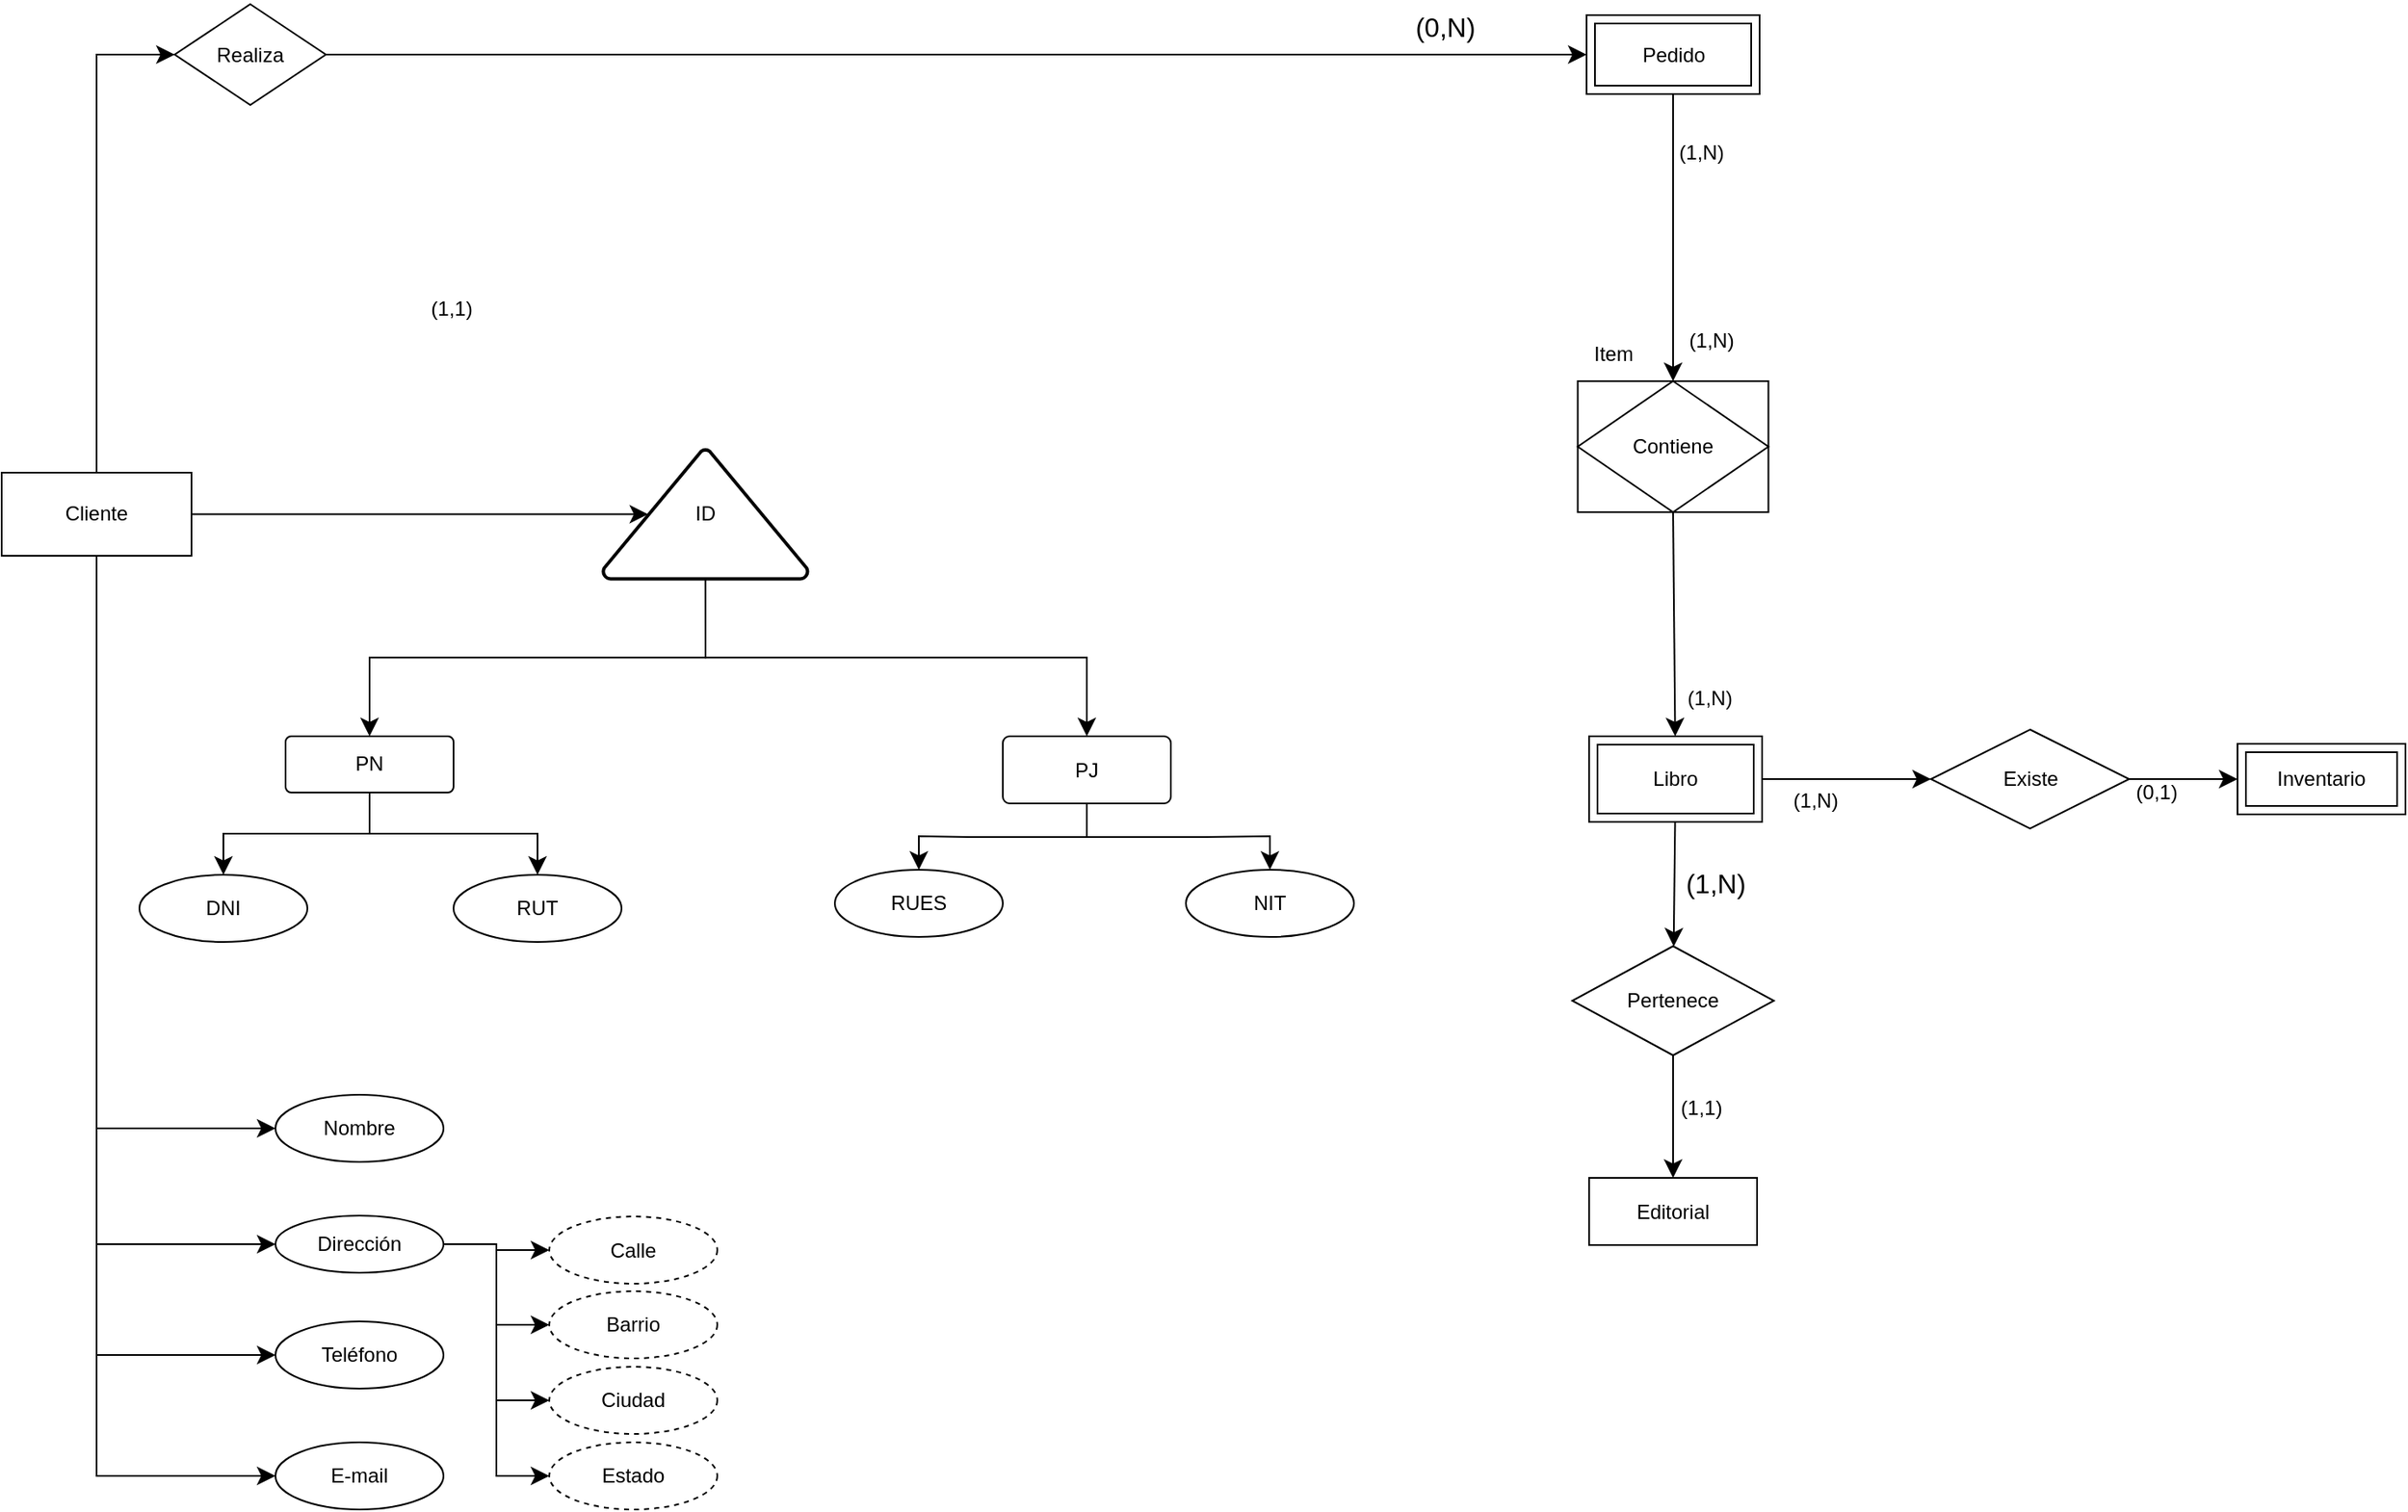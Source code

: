 <mxfile version="26.2.14">
  <diagram name="Página-1" id="8OAadzP3MpR4r65aK0Iq">
    <mxGraphModel dx="1291" dy="1070" grid="0" gridSize="10" guides="1" tooltips="1" connect="1" arrows="1" fold="1" page="0" pageScale="1" pageWidth="827" pageHeight="1169" math="0" shadow="0">
      <root>
        <mxCell id="0" />
        <mxCell id="1" parent="0" />
        <mxCell id="3Lzo7K_a3jLQfffg2xJo-2" style="edgeStyle=orthogonalEdgeStyle;rounded=0;orthogonalLoop=1;jettySize=auto;html=1;entryX=0;entryY=0.5;entryDx=0;entryDy=0;fontSize=12;startSize=8;endSize=8;" parent="1" source="xhJpXwO1KwRMIyCvbBH5-1" target="xhJpXwO1KwRMIyCvbBH5-6" edge="1">
          <mxGeometry relative="1" as="geometry" />
        </mxCell>
        <mxCell id="09oHRSjSlYeShRvsq0ha-14" style="edgeStyle=orthogonalEdgeStyle;rounded=0;orthogonalLoop=1;jettySize=auto;html=1;entryX=0;entryY=0.5;entryDx=0;entryDy=0;fontSize=12;startSize=8;endSize=8;exitX=0.5;exitY=1;exitDx=0;exitDy=0;" parent="1" source="xhJpXwO1KwRMIyCvbBH5-1" target="09oHRSjSlYeShRvsq0ha-10" edge="1">
          <mxGeometry relative="1" as="geometry" />
        </mxCell>
        <mxCell id="09oHRSjSlYeShRvsq0ha-15" style="edgeStyle=orthogonalEdgeStyle;rounded=0;orthogonalLoop=1;jettySize=auto;html=1;exitX=0.5;exitY=1;exitDx=0;exitDy=0;entryX=0;entryY=0.5;entryDx=0;entryDy=0;fontSize=12;startSize=8;endSize=8;" parent="1" source="xhJpXwO1KwRMIyCvbBH5-1" target="09oHRSjSlYeShRvsq0ha-12" edge="1">
          <mxGeometry relative="1" as="geometry" />
        </mxCell>
        <mxCell id="09oHRSjSlYeShRvsq0ha-16" style="edgeStyle=orthogonalEdgeStyle;rounded=0;orthogonalLoop=1;jettySize=auto;html=1;exitX=0.5;exitY=1;exitDx=0;exitDy=0;entryX=0;entryY=0.5;entryDx=0;entryDy=0;fontSize=12;startSize=8;endSize=8;" parent="1" source="xhJpXwO1KwRMIyCvbBH5-1" target="09oHRSjSlYeShRvsq0ha-13" edge="1">
          <mxGeometry relative="1" as="geometry" />
        </mxCell>
        <mxCell id="f_-6F-3XZUtTtI8GBOY1-5" value="" style="edgeStyle=none;curved=1;rounded=0;orthogonalLoop=1;jettySize=auto;html=1;fontSize=12;startSize=8;endSize=8;entryX=0.22;entryY=0.5;entryDx=0;entryDy=0;entryPerimeter=0;" parent="1" source="xhJpXwO1KwRMIyCvbBH5-1" target="f_-6F-3XZUtTtI8GBOY1-4" edge="1">
          <mxGeometry relative="1" as="geometry" />
        </mxCell>
        <mxCell id="xhJpXwO1KwRMIyCvbBH5-1" value="Cliente" style="whiteSpace=wrap;html=1;align=center;" parent="1" vertex="1">
          <mxGeometry x="-629" y="233.5" width="113" height="49.5" as="geometry" />
        </mxCell>
        <mxCell id="xhJpXwO1KwRMIyCvbBH5-2" value="Pedido" style="shape=ext;margin=3;double=1;whiteSpace=wrap;html=1;align=center;" parent="1" vertex="1">
          <mxGeometry x="314.5" y="-39" width="103" height="47" as="geometry" />
        </mxCell>
        <mxCell id="xhJpXwO1KwRMIyCvbBH5-3" value="Editorial" style="whiteSpace=wrap;html=1;align=center;" parent="1" vertex="1">
          <mxGeometry x="316" y="653.5" width="100" height="40" as="geometry" />
        </mxCell>
        <mxCell id="3Lzo7K_a3jLQfffg2xJo-18" value="" style="edgeStyle=none;curved=1;rounded=0;orthogonalLoop=1;jettySize=auto;html=1;fontSize=12;startSize=8;endSize=8;" parent="1" source="xhJpXwO1KwRMIyCvbBH5-4" target="3Lzo7K_a3jLQfffg2xJo-17" edge="1">
          <mxGeometry relative="1" as="geometry" />
        </mxCell>
        <mxCell id="3Lzo7K_a3jLQfffg2xJo-24" value="" style="edgeStyle=none;curved=1;rounded=0;orthogonalLoop=1;jettySize=auto;html=1;fontSize=12;startSize=8;endSize=8;" parent="1" source="xhJpXwO1KwRMIyCvbBH5-4" target="3Lzo7K_a3jLQfffg2xJo-23" edge="1">
          <mxGeometry relative="1" as="geometry" />
        </mxCell>
        <mxCell id="xhJpXwO1KwRMIyCvbBH5-4" value="Libro" style="shape=ext;margin=3;double=1;whiteSpace=wrap;html=1;align=center;" parent="1" vertex="1">
          <mxGeometry x="316" y="390.5" width="103" height="51" as="geometry" />
        </mxCell>
        <mxCell id="xhJpXwO1KwRMIyCvbBH5-5" value="Inventario" style="shape=ext;margin=3;double=1;whiteSpace=wrap;html=1;align=center;" parent="1" vertex="1">
          <mxGeometry x="702" y="395" width="100" height="42" as="geometry" />
        </mxCell>
        <mxCell id="3Lzo7K_a3jLQfffg2xJo-1" value="" style="edgeStyle=orthogonalEdgeStyle;rounded=0;orthogonalLoop=1;jettySize=auto;html=1;fontSize=12;startSize=8;endSize=8;" parent="1" source="xhJpXwO1KwRMIyCvbBH5-6" target="xhJpXwO1KwRMIyCvbBH5-2" edge="1">
          <mxGeometry relative="1" as="geometry" />
        </mxCell>
        <mxCell id="xhJpXwO1KwRMIyCvbBH5-6" value="Realiza" style="shape=rhombus;perimeter=rhombusPerimeter;whiteSpace=wrap;html=1;align=center;" parent="1" vertex="1">
          <mxGeometry x="-526" y="-45.5" width="90" height="60" as="geometry" />
        </mxCell>
        <mxCell id="3Lzo7K_a3jLQfffg2xJo-8" value="(1,1)" style="text;html=1;align=center;verticalAlign=middle;whiteSpace=wrap;rounded=0;" parent="1" vertex="1">
          <mxGeometry x="-391" y="117" width="60" height="38" as="geometry" />
        </mxCell>
        <mxCell id="3Lzo7K_a3jLQfffg2xJo-9" value="(0,N)" style="text;html=1;align=center;verticalAlign=middle;resizable=0;points=[];autosize=1;strokeColor=none;fillColor=none;fontSize=16;" parent="1" vertex="1">
          <mxGeometry x="203" y="-48" width="53" height="31" as="geometry" />
        </mxCell>
        <mxCell id="3Lzo7K_a3jLQfffg2xJo-14" value="" style="edgeStyle=none;curved=1;rounded=0;orthogonalLoop=1;jettySize=auto;html=1;fontSize=12;startSize=8;endSize=8;exitX=0.5;exitY=1;exitDx=0;exitDy=0;" parent="1" source="jBFWNQppKVLb782lBWtf-1" target="xhJpXwO1KwRMIyCvbBH5-4" edge="1">
          <mxGeometry relative="1" as="geometry">
            <mxPoint x="176.5" y="137" as="sourcePoint" />
          </mxGeometry>
        </mxCell>
        <mxCell id="3Lzo7K_a3jLQfffg2xJo-15" value="(1,N)" style="text;html=1;align=center;verticalAlign=middle;whiteSpace=wrap;rounded=0;" parent="1" vertex="1">
          <mxGeometry x="352.5" y="22.5" width="60" height="40" as="geometry" />
        </mxCell>
        <mxCell id="3Lzo7K_a3jLQfffg2xJo-16" value="(1,N)" style="text;html=1;align=center;verticalAlign=middle;whiteSpace=wrap;rounded=0;" parent="1" vertex="1">
          <mxGeometry x="357.5" y="352.5" width="60" height="31" as="geometry" />
        </mxCell>
        <mxCell id="3Lzo7K_a3jLQfffg2xJo-19" value="" style="edgeStyle=none;curved=1;rounded=0;orthogonalLoop=1;jettySize=auto;html=1;fontSize=12;startSize=8;endSize=8;" parent="1" source="3Lzo7K_a3jLQfffg2xJo-17" target="xhJpXwO1KwRMIyCvbBH5-3" edge="1">
          <mxGeometry relative="1" as="geometry" />
        </mxCell>
        <mxCell id="3Lzo7K_a3jLQfffg2xJo-17" value="Pertenece" style="shape=rhombus;perimeter=rhombusPerimeter;whiteSpace=wrap;html=1;align=center;" parent="1" vertex="1">
          <mxGeometry x="306" y="515.5" width="120" height="65" as="geometry" />
        </mxCell>
        <mxCell id="3Lzo7K_a3jLQfffg2xJo-20" value="(1,N)" style="text;html=1;align=center;verticalAlign=middle;resizable=0;points=[];autosize=1;strokeColor=none;fillColor=none;fontSize=16;" parent="1" vertex="1">
          <mxGeometry x="364.5" y="462.5" width="53" height="31" as="geometry" />
        </mxCell>
        <mxCell id="3Lzo7K_a3jLQfffg2xJo-21" value="(1,1)" style="text;html=1;align=center;verticalAlign=middle;whiteSpace=wrap;rounded=0;" parent="1" vertex="1">
          <mxGeometry x="352.5" y="589.5" width="60" height="45" as="geometry" />
        </mxCell>
        <mxCell id="3Lzo7K_a3jLQfffg2xJo-25" value="" style="edgeStyle=none;curved=1;rounded=0;orthogonalLoop=1;jettySize=auto;html=1;fontSize=12;startSize=8;endSize=8;" parent="1" source="3Lzo7K_a3jLQfffg2xJo-23" target="xhJpXwO1KwRMIyCvbBH5-5" edge="1">
          <mxGeometry relative="1" as="geometry" />
        </mxCell>
        <mxCell id="3Lzo7K_a3jLQfffg2xJo-23" value="Existe" style="shape=rhombus;perimeter=rhombusPerimeter;whiteSpace=wrap;html=1;align=center;" parent="1" vertex="1">
          <mxGeometry x="519.5" y="386.5" width="118" height="59" as="geometry" />
        </mxCell>
        <mxCell id="3Lzo7K_a3jLQfffg2xJo-26" value="(1,N)" style="text;html=1;align=center;verticalAlign=middle;whiteSpace=wrap;rounded=0;" parent="1" vertex="1">
          <mxGeometry x="422.75" y="408.5" width="56" height="40" as="geometry" />
        </mxCell>
        <mxCell id="3Lzo7K_a3jLQfffg2xJo-27" value="(0,1)" style="text;html=1;align=center;verticalAlign=middle;whiteSpace=wrap;rounded=0;" parent="1" vertex="1">
          <mxGeometry x="623.5" y="403.5" width="60" height="40" as="geometry" />
        </mxCell>
        <mxCell id="jBFWNQppKVLb782lBWtf-2" value="" style="edgeStyle=none;curved=1;rounded=0;orthogonalLoop=1;jettySize=auto;html=1;fontSize=12;startSize=8;endSize=8;" parent="1" source="xhJpXwO1KwRMIyCvbBH5-2" target="jBFWNQppKVLb782lBWtf-1" edge="1">
          <mxGeometry relative="1" as="geometry">
            <mxPoint x="176" y="9" as="sourcePoint" />
            <mxPoint x="176.5" y="77.0" as="targetPoint" />
            <Array as="points" />
          </mxGeometry>
        </mxCell>
        <mxCell id="jBFWNQppKVLb782lBWtf-1" value="Contiene" style="shape=associativeEntity;whiteSpace=wrap;html=1;align=center;" parent="1" vertex="1">
          <mxGeometry x="309.25" y="179" width="113.5" height="78" as="geometry" />
        </mxCell>
        <mxCell id="jBFWNQppKVLb782lBWtf-3" value="Item" style="text;strokeColor=none;fillColor=none;spacingLeft=4;spacingRight=4;overflow=hidden;rotatable=0;points=[[0,0.5],[1,0.5]];portConstraint=eastwest;fontSize=12;whiteSpace=wrap;html=1;" parent="1" vertex="1">
          <mxGeometry x="312.5" y="149" width="40" height="30" as="geometry" />
        </mxCell>
        <mxCell id="jBFWNQppKVLb782lBWtf-4" value="(1,N)" style="text;html=1;align=center;verticalAlign=middle;whiteSpace=wrap;rounded=0;" parent="1" vertex="1">
          <mxGeometry x="359" y="134.5" width="60" height="40" as="geometry" />
        </mxCell>
        <mxCell id="09oHRSjSlYeShRvsq0ha-2" value="Nombre" style="ellipse;whiteSpace=wrap;html=1;align=center;" parent="1" vertex="1">
          <mxGeometry x="-466" y="604" width="100" height="40" as="geometry" />
        </mxCell>
        <mxCell id="09oHRSjSlYeShRvsq0ha-5" style="edgeStyle=orthogonalEdgeStyle;rounded=0;orthogonalLoop=1;jettySize=auto;html=1;fontSize=12;startSize=8;endSize=8;entryX=0;entryY=0.5;entryDx=0;entryDy=0;exitX=0.5;exitY=1;exitDx=0;exitDy=0;" parent="1" source="xhJpXwO1KwRMIyCvbBH5-1" target="09oHRSjSlYeShRvsq0ha-2" edge="1">
          <mxGeometry relative="1" as="geometry">
            <mxPoint x="-143" y="458" as="sourcePoint" />
          </mxGeometry>
        </mxCell>
        <mxCell id="09oHRSjSlYeShRvsq0ha-28" style="edgeStyle=orthogonalEdgeStyle;rounded=0;orthogonalLoop=1;jettySize=auto;html=1;entryX=0;entryY=0.5;entryDx=0;entryDy=0;fontSize=12;startSize=8;endSize=8;" parent="1" source="09oHRSjSlYeShRvsq0ha-10" target="09oHRSjSlYeShRvsq0ha-20" edge="1">
          <mxGeometry relative="1" as="geometry" />
        </mxCell>
        <mxCell id="09oHRSjSlYeShRvsq0ha-29" style="edgeStyle=orthogonalEdgeStyle;rounded=0;orthogonalLoop=1;jettySize=auto;html=1;exitX=1;exitY=0.5;exitDx=0;exitDy=0;entryX=0;entryY=0.5;entryDx=0;entryDy=0;fontSize=12;startSize=8;endSize=8;" parent="1" source="09oHRSjSlYeShRvsq0ha-10" target="09oHRSjSlYeShRvsq0ha-21" edge="1">
          <mxGeometry relative="1" as="geometry" />
        </mxCell>
        <mxCell id="09oHRSjSlYeShRvsq0ha-30" style="edgeStyle=orthogonalEdgeStyle;rounded=0;orthogonalLoop=1;jettySize=auto;html=1;exitX=1;exitY=0.5;exitDx=0;exitDy=0;entryX=0;entryY=0.5;entryDx=0;entryDy=0;fontSize=12;startSize=8;endSize=8;" parent="1" source="09oHRSjSlYeShRvsq0ha-10" target="09oHRSjSlYeShRvsq0ha-22" edge="1">
          <mxGeometry relative="1" as="geometry" />
        </mxCell>
        <mxCell id="09oHRSjSlYeShRvsq0ha-33" style="edgeStyle=orthogonalEdgeStyle;rounded=0;orthogonalLoop=1;jettySize=auto;html=1;exitX=1;exitY=0.5;exitDx=0;exitDy=0;entryX=0;entryY=0.5;entryDx=0;entryDy=0;fontSize=12;startSize=8;endSize=8;" parent="1" source="09oHRSjSlYeShRvsq0ha-10" target="09oHRSjSlYeShRvsq0ha-23" edge="1">
          <mxGeometry relative="1" as="geometry" />
        </mxCell>
        <mxCell id="09oHRSjSlYeShRvsq0ha-10" value="Dirección" style="ellipse;whiteSpace=wrap;html=1;align=center;" parent="1" vertex="1">
          <mxGeometry x="-466" y="676" width="100" height="34" as="geometry" />
        </mxCell>
        <mxCell id="09oHRSjSlYeShRvsq0ha-12" value="Teléfono" style="ellipse;whiteSpace=wrap;html=1;align=center;" parent="1" vertex="1">
          <mxGeometry x="-466" y="739" width="100" height="40" as="geometry" />
        </mxCell>
        <mxCell id="09oHRSjSlYeShRvsq0ha-13" value="E-mail" style="ellipse;whiteSpace=wrap;html=1;align=center;" parent="1" vertex="1">
          <mxGeometry x="-466" y="811" width="100" height="40" as="geometry" />
        </mxCell>
        <mxCell id="09oHRSjSlYeShRvsq0ha-20" value="Calle" style="ellipse;whiteSpace=wrap;html=1;align=center;dashed=1;" parent="1" vertex="1">
          <mxGeometry x="-303" y="676.5" width="100" height="40" as="geometry" />
        </mxCell>
        <mxCell id="09oHRSjSlYeShRvsq0ha-21" value="Barrio" style="ellipse;whiteSpace=wrap;html=1;align=center;dashed=1;" parent="1" vertex="1">
          <mxGeometry x="-303" y="721" width="100" height="40" as="geometry" />
        </mxCell>
        <mxCell id="09oHRSjSlYeShRvsq0ha-22" value="Ciudad" style="ellipse;whiteSpace=wrap;html=1;align=center;dashed=1;" parent="1" vertex="1">
          <mxGeometry x="-303" y="766" width="100" height="40" as="geometry" />
        </mxCell>
        <mxCell id="09oHRSjSlYeShRvsq0ha-23" value="Estado" style="ellipse;whiteSpace=wrap;html=1;align=center;dashed=1;" parent="1" vertex="1">
          <mxGeometry x="-303" y="811" width="100" height="40" as="geometry" />
        </mxCell>
        <mxCell id="09oHRSjSlYeShRvsq0ha-31" style="edgeStyle=none;curved=1;rounded=0;orthogonalLoop=1;jettySize=auto;html=1;exitX=1;exitY=0.5;exitDx=0;exitDy=0;fontSize=12;startSize=8;endSize=8;" parent="1" source="09oHRSjSlYeShRvsq0ha-10" target="09oHRSjSlYeShRvsq0ha-10" edge="1">
          <mxGeometry relative="1" as="geometry" />
        </mxCell>
        <mxCell id="09oHRSjSlYeShRvsq0ha-32" style="edgeStyle=none;curved=1;rounded=0;orthogonalLoop=1;jettySize=auto;html=1;exitX=1;exitY=0.5;exitDx=0;exitDy=0;fontSize=12;startSize=8;endSize=8;" parent="1" source="09oHRSjSlYeShRvsq0ha-10" target="09oHRSjSlYeShRvsq0ha-10" edge="1">
          <mxGeometry relative="1" as="geometry" />
        </mxCell>
        <mxCell id="oGmwrsrtVPzDioL3pVFd-3" style="edgeStyle=orthogonalEdgeStyle;rounded=0;orthogonalLoop=1;jettySize=auto;html=1;exitX=0.5;exitY=1;exitDx=0;exitDy=0;exitPerimeter=0;entryX=0.5;entryY=0;entryDx=0;entryDy=0;fontSize=12;startSize=8;endSize=8;" edge="1" parent="1" source="f_-6F-3XZUtTtI8GBOY1-4" target="f_-6F-3XZUtTtI8GBOY1-6">
          <mxGeometry relative="1" as="geometry" />
        </mxCell>
        <mxCell id="oGmwrsrtVPzDioL3pVFd-5" style="edgeStyle=orthogonalEdgeStyle;rounded=0;orthogonalLoop=1;jettySize=auto;html=1;exitX=0.5;exitY=1;exitDx=0;exitDy=0;exitPerimeter=0;entryX=0.5;entryY=0;entryDx=0;entryDy=0;fontSize=12;startSize=8;endSize=8;" edge="1" parent="1" source="f_-6F-3XZUtTtI8GBOY1-4" target="f_-6F-3XZUtTtI8GBOY1-7">
          <mxGeometry relative="1" as="geometry" />
        </mxCell>
        <mxCell id="f_-6F-3XZUtTtI8GBOY1-4" value="ID" style="strokeWidth=2;html=1;shape=mxgraph.flowchart.extract_or_measurement;whiteSpace=wrap;" parent="1" vertex="1">
          <mxGeometry x="-271" y="219.75" width="121.92" height="77" as="geometry" />
        </mxCell>
        <mxCell id="oGmwrsrtVPzDioL3pVFd-8" style="edgeStyle=orthogonalEdgeStyle;rounded=0;orthogonalLoop=1;jettySize=auto;html=1;exitX=0.5;exitY=1;exitDx=0;exitDy=0;entryX=0.5;entryY=0;entryDx=0;entryDy=0;fontSize=12;startSize=8;endSize=8;" edge="1" parent="1" source="f_-6F-3XZUtTtI8GBOY1-6" target="f_-6F-3XZUtTtI8GBOY1-20">
          <mxGeometry relative="1" as="geometry" />
        </mxCell>
        <mxCell id="oGmwrsrtVPzDioL3pVFd-9" style="edgeStyle=orthogonalEdgeStyle;rounded=0;orthogonalLoop=1;jettySize=auto;html=1;exitX=0.5;exitY=1;exitDx=0;exitDy=0;entryX=0.5;entryY=0;entryDx=0;entryDy=0;fontSize=12;startSize=8;endSize=8;" edge="1" parent="1" source="f_-6F-3XZUtTtI8GBOY1-6" target="f_-6F-3XZUtTtI8GBOY1-19">
          <mxGeometry relative="1" as="geometry" />
        </mxCell>
        <mxCell id="f_-6F-3XZUtTtI8GBOY1-6" value="PN" style="rounded=1;arcSize=10;whiteSpace=wrap;html=1;align=center;" parent="1" vertex="1">
          <mxGeometry x="-460" y="390.5" width="100" height="33.5" as="geometry" />
        </mxCell>
        <mxCell id="oGmwrsrtVPzDioL3pVFd-10" style="edgeStyle=orthogonalEdgeStyle;rounded=0;orthogonalLoop=1;jettySize=auto;html=1;exitX=0.5;exitY=1;exitDx=0;exitDy=0;entryX=0.5;entryY=0;entryDx=0;entryDy=0;fontSize=12;startSize=8;endSize=8;" edge="1" parent="1" source="f_-6F-3XZUtTtI8GBOY1-7" target="f_-6F-3XZUtTtI8GBOY1-17">
          <mxGeometry relative="1" as="geometry" />
        </mxCell>
        <mxCell id="oGmwrsrtVPzDioL3pVFd-11" style="edgeStyle=orthogonalEdgeStyle;rounded=0;orthogonalLoop=1;jettySize=auto;html=1;exitX=0.5;exitY=1;exitDx=0;exitDy=0;entryX=0.5;entryY=0;entryDx=0;entryDy=0;fontSize=12;startSize=8;endSize=8;" edge="1" parent="1" source="f_-6F-3XZUtTtI8GBOY1-7" target="f_-6F-3XZUtTtI8GBOY1-18">
          <mxGeometry relative="1" as="geometry" />
        </mxCell>
        <mxCell id="f_-6F-3XZUtTtI8GBOY1-7" value="PJ" style="rounded=1;arcSize=10;whiteSpace=wrap;html=1;align=center;" parent="1" vertex="1">
          <mxGeometry x="-33" y="390.5" width="100" height="40" as="geometry" />
        </mxCell>
        <mxCell id="f_-6F-3XZUtTtI8GBOY1-17" value="RUES" style="ellipse;whiteSpace=wrap;html=1;align=center;" parent="1" vertex="1">
          <mxGeometry x="-133" y="470" width="100" height="40" as="geometry" />
        </mxCell>
        <mxCell id="f_-6F-3XZUtTtI8GBOY1-18" value="NIT" style="ellipse;whiteSpace=wrap;html=1;align=center;" parent="1" vertex="1">
          <mxGeometry x="76" y="470" width="100" height="40" as="geometry" />
        </mxCell>
        <mxCell id="f_-6F-3XZUtTtI8GBOY1-19" value="RUT" style="ellipse;whiteSpace=wrap;html=1;align=center;" parent="1" vertex="1">
          <mxGeometry x="-360" y="473" width="100" height="40" as="geometry" />
        </mxCell>
        <mxCell id="f_-6F-3XZUtTtI8GBOY1-20" value="DNI" style="ellipse;whiteSpace=wrap;html=1;align=center;" parent="1" vertex="1">
          <mxGeometry x="-547" y="473" width="100" height="40" as="geometry" />
        </mxCell>
      </root>
    </mxGraphModel>
  </diagram>
</mxfile>

